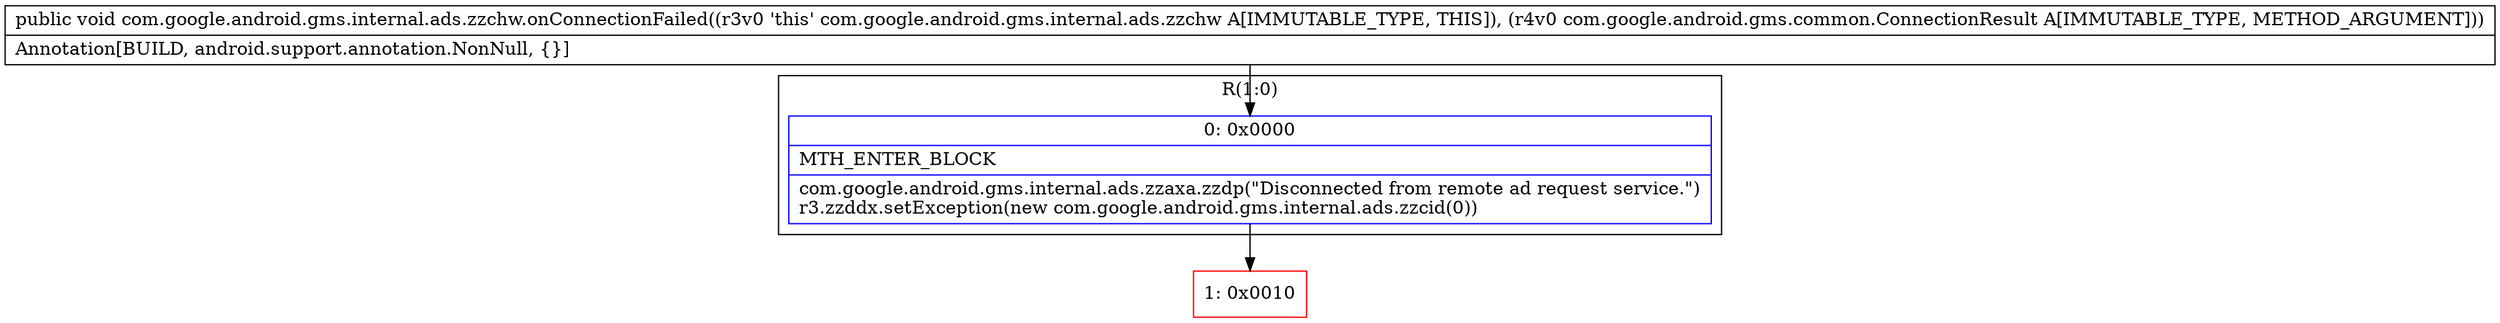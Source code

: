digraph "CFG forcom.google.android.gms.internal.ads.zzchw.onConnectionFailed(Lcom\/google\/android\/gms\/common\/ConnectionResult;)V" {
subgraph cluster_Region_802821121 {
label = "R(1:0)";
node [shape=record,color=blue];
Node_0 [shape=record,label="{0\:\ 0x0000|MTH_ENTER_BLOCK\l|com.google.android.gms.internal.ads.zzaxa.zzdp(\"Disconnected from remote ad request service.\")\lr3.zzddx.setException(new com.google.android.gms.internal.ads.zzcid(0))\l}"];
}
Node_1 [shape=record,color=red,label="{1\:\ 0x0010}"];
MethodNode[shape=record,label="{public void com.google.android.gms.internal.ads.zzchw.onConnectionFailed((r3v0 'this' com.google.android.gms.internal.ads.zzchw A[IMMUTABLE_TYPE, THIS]), (r4v0 com.google.android.gms.common.ConnectionResult A[IMMUTABLE_TYPE, METHOD_ARGUMENT]))  | Annotation[BUILD, android.support.annotation.NonNull, \{\}]\l}"];
MethodNode -> Node_0;
Node_0 -> Node_1;
}

